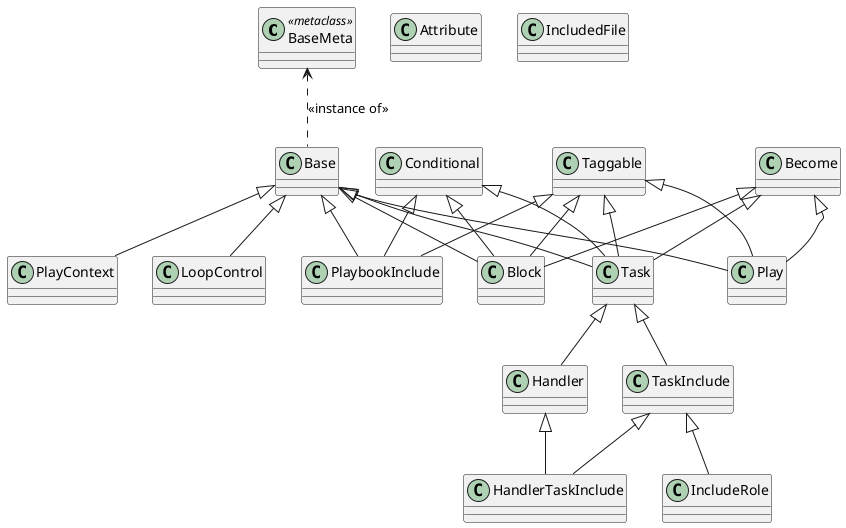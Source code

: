 @startuml

class BaseMeta <<metaclass>>
BaseMeta <.. Base : <<instance of>>
Base <|-- PlayContext

Base <|-- Task
Conditional <|-- Task
Taggable <|-- Task
Become <|-- Task
Base <|-- Block
Conditional <|-- Block
Taggable <|-- Block
Become <|-- Block
Task <|-- Handler
Task <|-- TaskInclude
Handler <|-- HandlerTaskInclude
TaskInclude <|-- HandlerTaskInclude
Base <|-- LoopControl
Base <|-- Play
Taggable <|-- Play
Become <|-- Play
Base <|-- PlaybookInclude
Conditional <|-- PlaybookInclude
Taggable <|-- PlaybookInclude
TaskInclude <|-- IncludeRole

class Attribute
class Conditional
class IncludedFile

@enduml